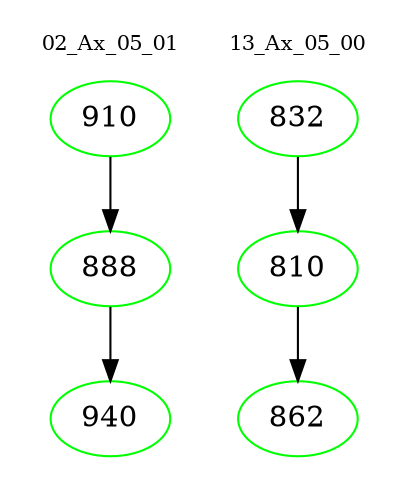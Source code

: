 digraph{
subgraph cluster_0 {
color = white
label = "02_Ax_05_01";
fontsize=10;
T0_910 [label="910", color="green"]
T0_910 -> T0_888 [color="black"]
T0_888 [label="888", color="green"]
T0_888 -> T0_940 [color="black"]
T0_940 [label="940", color="green"]
}
subgraph cluster_1 {
color = white
label = "13_Ax_05_00";
fontsize=10;
T1_832 [label="832", color="green"]
T1_832 -> T1_810 [color="black"]
T1_810 [label="810", color="green"]
T1_810 -> T1_862 [color="black"]
T1_862 [label="862", color="green"]
}
}
